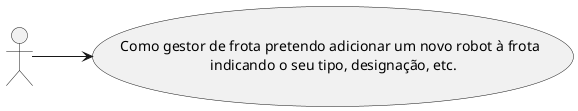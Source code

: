 @startuml
'https://plantuml.com/use-case-diagram
left to right direction
" " as nobody

nobody --> (Como gestor de frota pretendo adicionar um novo robot à frota \n indicando o seu tipo, designação, etc.)

@enduml
